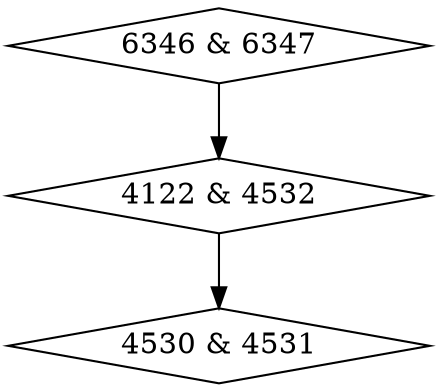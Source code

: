 digraph {
0 [label = "4122 & 4532", shape = diamond];
1 [label = "4530 & 4531", shape = diamond];
2 [label = "6346 & 6347", shape = diamond];
0->1;
2->0;
}

